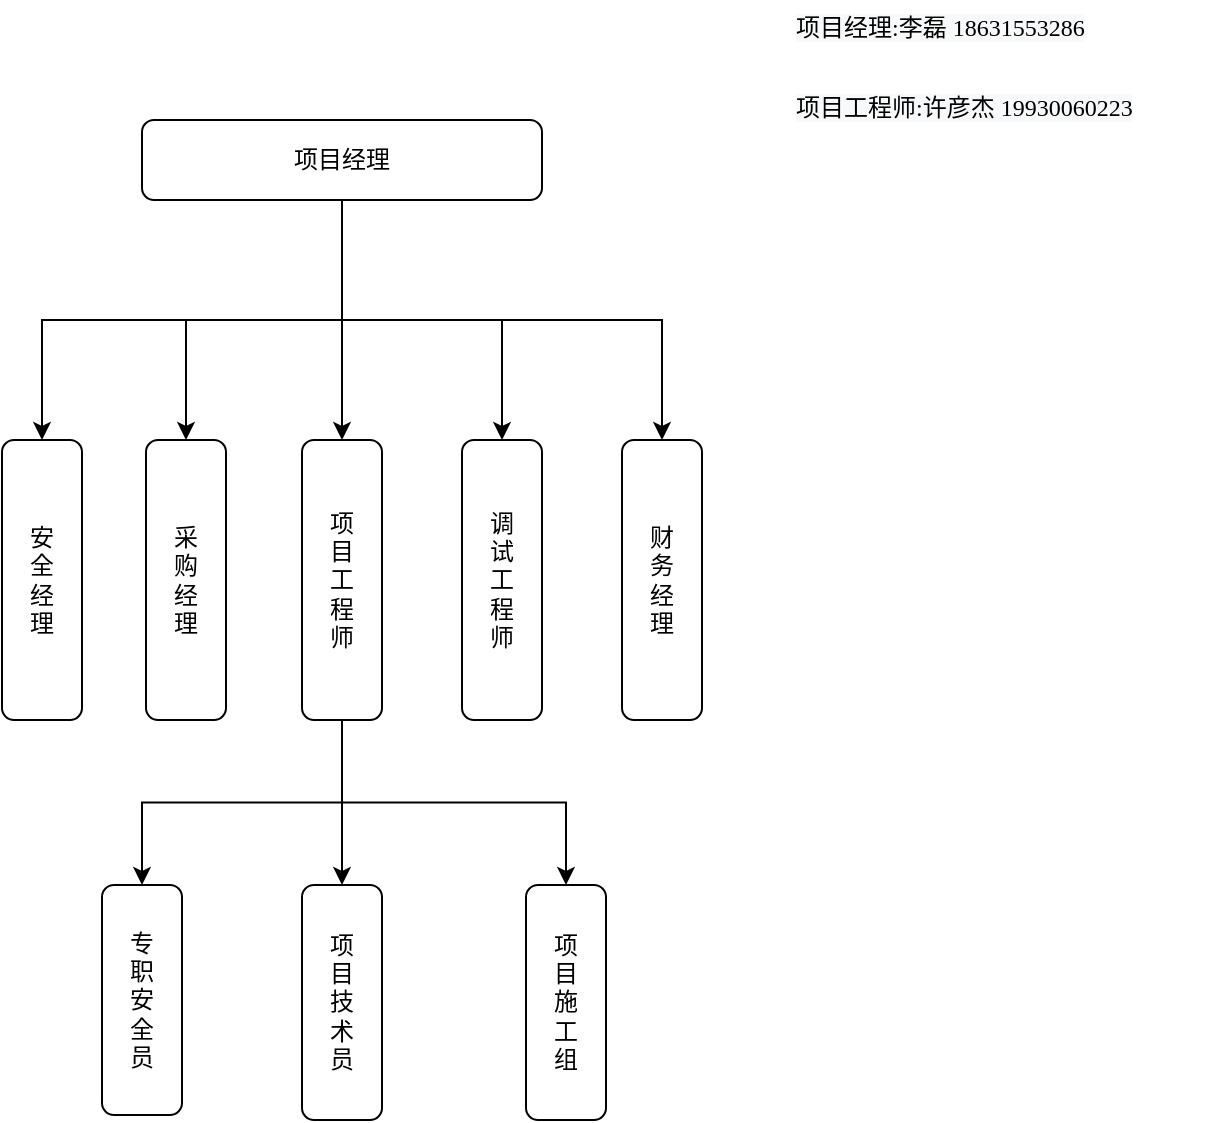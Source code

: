 <mxfile version="13.10.4" type="github">
  <diagram name="Page-1" id="19d8dcba-68ad-dc05-1034-9cf7b2a963f6">
    <mxGraphModel dx="1673" dy="895" grid="1" gridSize="10" guides="1" tooltips="1" connect="1" arrows="1" fold="1" page="1" pageScale="1" pageWidth="1100" pageHeight="850" background="#ffffff" math="0" shadow="0">
      <root>
        <mxCell id="0" />
        <mxCell id="1" parent="0" />
        <mxCell id="booq3Bh0OugslzeFp9TW-37" style="edgeStyle=orthogonalEdgeStyle;rounded=0;orthogonalLoop=1;jettySize=auto;html=1;exitX=0.5;exitY=1;exitDx=0;exitDy=0;entryX=0.5;entryY=0;entryDx=0;entryDy=0;" edge="1" parent="1" source="6257edae8c83ed4a-9" target="booq3Bh0OugslzeFp9TW-11">
          <mxGeometry relative="1" as="geometry" />
        </mxCell>
        <mxCell id="booq3Bh0OugslzeFp9TW-38" style="edgeStyle=orthogonalEdgeStyle;rounded=0;orthogonalLoop=1;jettySize=auto;html=1;exitX=0.5;exitY=1;exitDx=0;exitDy=0;" edge="1" parent="1" source="6257edae8c83ed4a-9" target="booq3Bh0OugslzeFp9TW-12">
          <mxGeometry relative="1" as="geometry" />
        </mxCell>
        <mxCell id="booq3Bh0OugslzeFp9TW-39" style="edgeStyle=orthogonalEdgeStyle;rounded=0;orthogonalLoop=1;jettySize=auto;html=1;exitX=0.5;exitY=1;exitDx=0;exitDy=0;" edge="1" parent="1" source="6257edae8c83ed4a-9" target="booq3Bh0OugslzeFp9TW-13">
          <mxGeometry relative="1" as="geometry" />
        </mxCell>
        <mxCell id="booq3Bh0OugslzeFp9TW-40" style="edgeStyle=orthogonalEdgeStyle;rounded=0;orthogonalLoop=1;jettySize=auto;html=1;exitX=0.5;exitY=1;exitDx=0;exitDy=0;" edge="1" parent="1" source="6257edae8c83ed4a-9" target="booq3Bh0OugslzeFp9TW-15">
          <mxGeometry relative="1" as="geometry" />
        </mxCell>
        <mxCell id="booq3Bh0OugslzeFp9TW-41" style="edgeStyle=orthogonalEdgeStyle;rounded=0;orthogonalLoop=1;jettySize=auto;html=1;exitX=0.5;exitY=1;exitDx=0;exitDy=0;entryX=0.5;entryY=0;entryDx=0;entryDy=0;" edge="1" parent="1" source="6257edae8c83ed4a-9" target="booq3Bh0OugslzeFp9TW-30">
          <mxGeometry relative="1" as="geometry" />
        </mxCell>
        <mxCell id="6257edae8c83ed4a-9" value="项目经理" style="whiteSpace=wrap;html=1;rounded=1;shadow=0;comic=0;strokeWidth=1;fontFamily=Verdana;align=center;fontSize=12;fontStyle=0;" parent="1" vertex="1">
          <mxGeometry x="445" y="100" width="200" height="40" as="geometry" />
        </mxCell>
        <mxCell id="booq3Bh0OugslzeFp9TW-11" value="安&lt;br&gt;全&lt;br&gt;经&lt;br&gt;理" style="rounded=1;whiteSpace=wrap;html=1;" vertex="1" parent="1">
          <mxGeometry x="375" y="260" width="40" height="140" as="geometry" />
        </mxCell>
        <mxCell id="booq3Bh0OugslzeFp9TW-12" value="采&lt;br&gt;购&lt;br&gt;经&lt;br&gt;理" style="rounded=1;whiteSpace=wrap;html=1;" vertex="1" parent="1">
          <mxGeometry x="447" y="260" width="40" height="140" as="geometry" />
        </mxCell>
        <mxCell id="booq3Bh0OugslzeFp9TW-17" value="" style="edgeStyle=orthogonalEdgeStyle;rounded=0;orthogonalLoop=1;jettySize=auto;html=1;exitX=0.5;exitY=1;exitDx=0;exitDy=0;" edge="1" parent="1" source="booq3Bh0OugslzeFp9TW-13" target="booq3Bh0OugslzeFp9TW-16">
          <mxGeometry relative="1" as="geometry" />
        </mxCell>
        <mxCell id="booq3Bh0OugslzeFp9TW-23" style="edgeStyle=orthogonalEdgeStyle;rounded=0;orthogonalLoop=1;jettySize=auto;html=1;exitX=0.5;exitY=1;exitDx=0;exitDy=0;entryX=0.5;entryY=0;entryDx=0;entryDy=0;" edge="1" parent="1" source="booq3Bh0OugslzeFp9TW-13" target="booq3Bh0OugslzeFp9TW-22">
          <mxGeometry relative="1" as="geometry" />
        </mxCell>
        <mxCell id="booq3Bh0OugslzeFp9TW-25" style="edgeStyle=orthogonalEdgeStyle;rounded=0;orthogonalLoop=1;jettySize=auto;html=1;entryX=0.5;entryY=0;entryDx=0;entryDy=0;exitX=0.5;exitY=1;exitDx=0;exitDy=0;" edge="1" parent="1" source="booq3Bh0OugslzeFp9TW-13" target="booq3Bh0OugslzeFp9TW-24">
          <mxGeometry relative="1" as="geometry" />
        </mxCell>
        <mxCell id="booq3Bh0OugslzeFp9TW-13" value="项&lt;br&gt;目&lt;br&gt;工&lt;br&gt;程&lt;br&gt;师" style="rounded=1;whiteSpace=wrap;html=1;" vertex="1" parent="1">
          <mxGeometry x="525" y="260" width="40" height="140" as="geometry" />
        </mxCell>
        <mxCell id="booq3Bh0OugslzeFp9TW-15" value="调&lt;br&gt;试&lt;br&gt;工&lt;br&gt;程&lt;br&gt;师" style="rounded=1;whiteSpace=wrap;html=1;" vertex="1" parent="1">
          <mxGeometry x="605" y="260" width="40" height="140" as="geometry" />
        </mxCell>
        <mxCell id="booq3Bh0OugslzeFp9TW-16" value="项&lt;br&gt;目&lt;br&gt;施&lt;br&gt;工&lt;br&gt;组" style="whiteSpace=wrap;html=1;rounded=1;" vertex="1" parent="1">
          <mxGeometry x="637" y="482.5" width="40" height="117.5" as="geometry" />
        </mxCell>
        <mxCell id="booq3Bh0OugslzeFp9TW-22" value="专&lt;br&gt;职&lt;br&gt;安&lt;br&gt;全&lt;br&gt;员" style="rounded=1;whiteSpace=wrap;html=1;" vertex="1" parent="1">
          <mxGeometry x="425" y="482.5" width="40" height="115" as="geometry" />
        </mxCell>
        <mxCell id="booq3Bh0OugslzeFp9TW-24" value="项&lt;br&gt;目&lt;br&gt;技&lt;br&gt;术&lt;br&gt;员" style="whiteSpace=wrap;html=1;rounded=1;" vertex="1" parent="1">
          <mxGeometry x="525" y="482.5" width="40" height="117.5" as="geometry" />
        </mxCell>
        <mxCell id="booq3Bh0OugslzeFp9TW-30" value="财&lt;br&gt;务&lt;br&gt;经&lt;br&gt;理" style="rounded=1;whiteSpace=wrap;html=1;" vertex="1" parent="1">
          <mxGeometry x="685" y="260" width="40" height="140" as="geometry" />
        </mxCell>
        <mxCell id="booq3Bh0OugslzeFp9TW-42" value="&lt;span style=&quot;color: rgb(0 , 0 , 0) ; font-family: &amp;#34;verdana&amp;#34; ; font-size: 12px ; font-style: normal ; font-weight: 400 ; letter-spacing: normal ; text-align: center ; text-indent: 0px ; text-transform: none ; word-spacing: 0px ; background-color: rgb(248 , 249 , 250) ; display: inline ; float: none&quot;&gt;项目经理:李磊 18631553286&lt;/span&gt;" style="text;whiteSpace=wrap;html=1;" vertex="1" parent="1">
          <mxGeometry x="770" y="40" width="190" height="30" as="geometry" />
        </mxCell>
        <mxCell id="booq3Bh0OugslzeFp9TW-43" value="&lt;span style=&quot;color: rgb(0 , 0 , 0) ; font-family: &amp;#34;verdana&amp;#34; ; font-size: 12px ; font-style: normal ; font-weight: 400 ; letter-spacing: normal ; text-align: center ; text-indent: 0px ; text-transform: none ; word-spacing: 0px ; background-color: rgb(248 , 249 , 250) ; display: inline ; float: none&quot;&gt;项目工程师:许彦杰 19930060223&lt;/span&gt;" style="text;whiteSpace=wrap;html=1;" vertex="1" parent="1">
          <mxGeometry x="770" y="80" width="210" height="30" as="geometry" />
        </mxCell>
      </root>
    </mxGraphModel>
  </diagram>
</mxfile>
